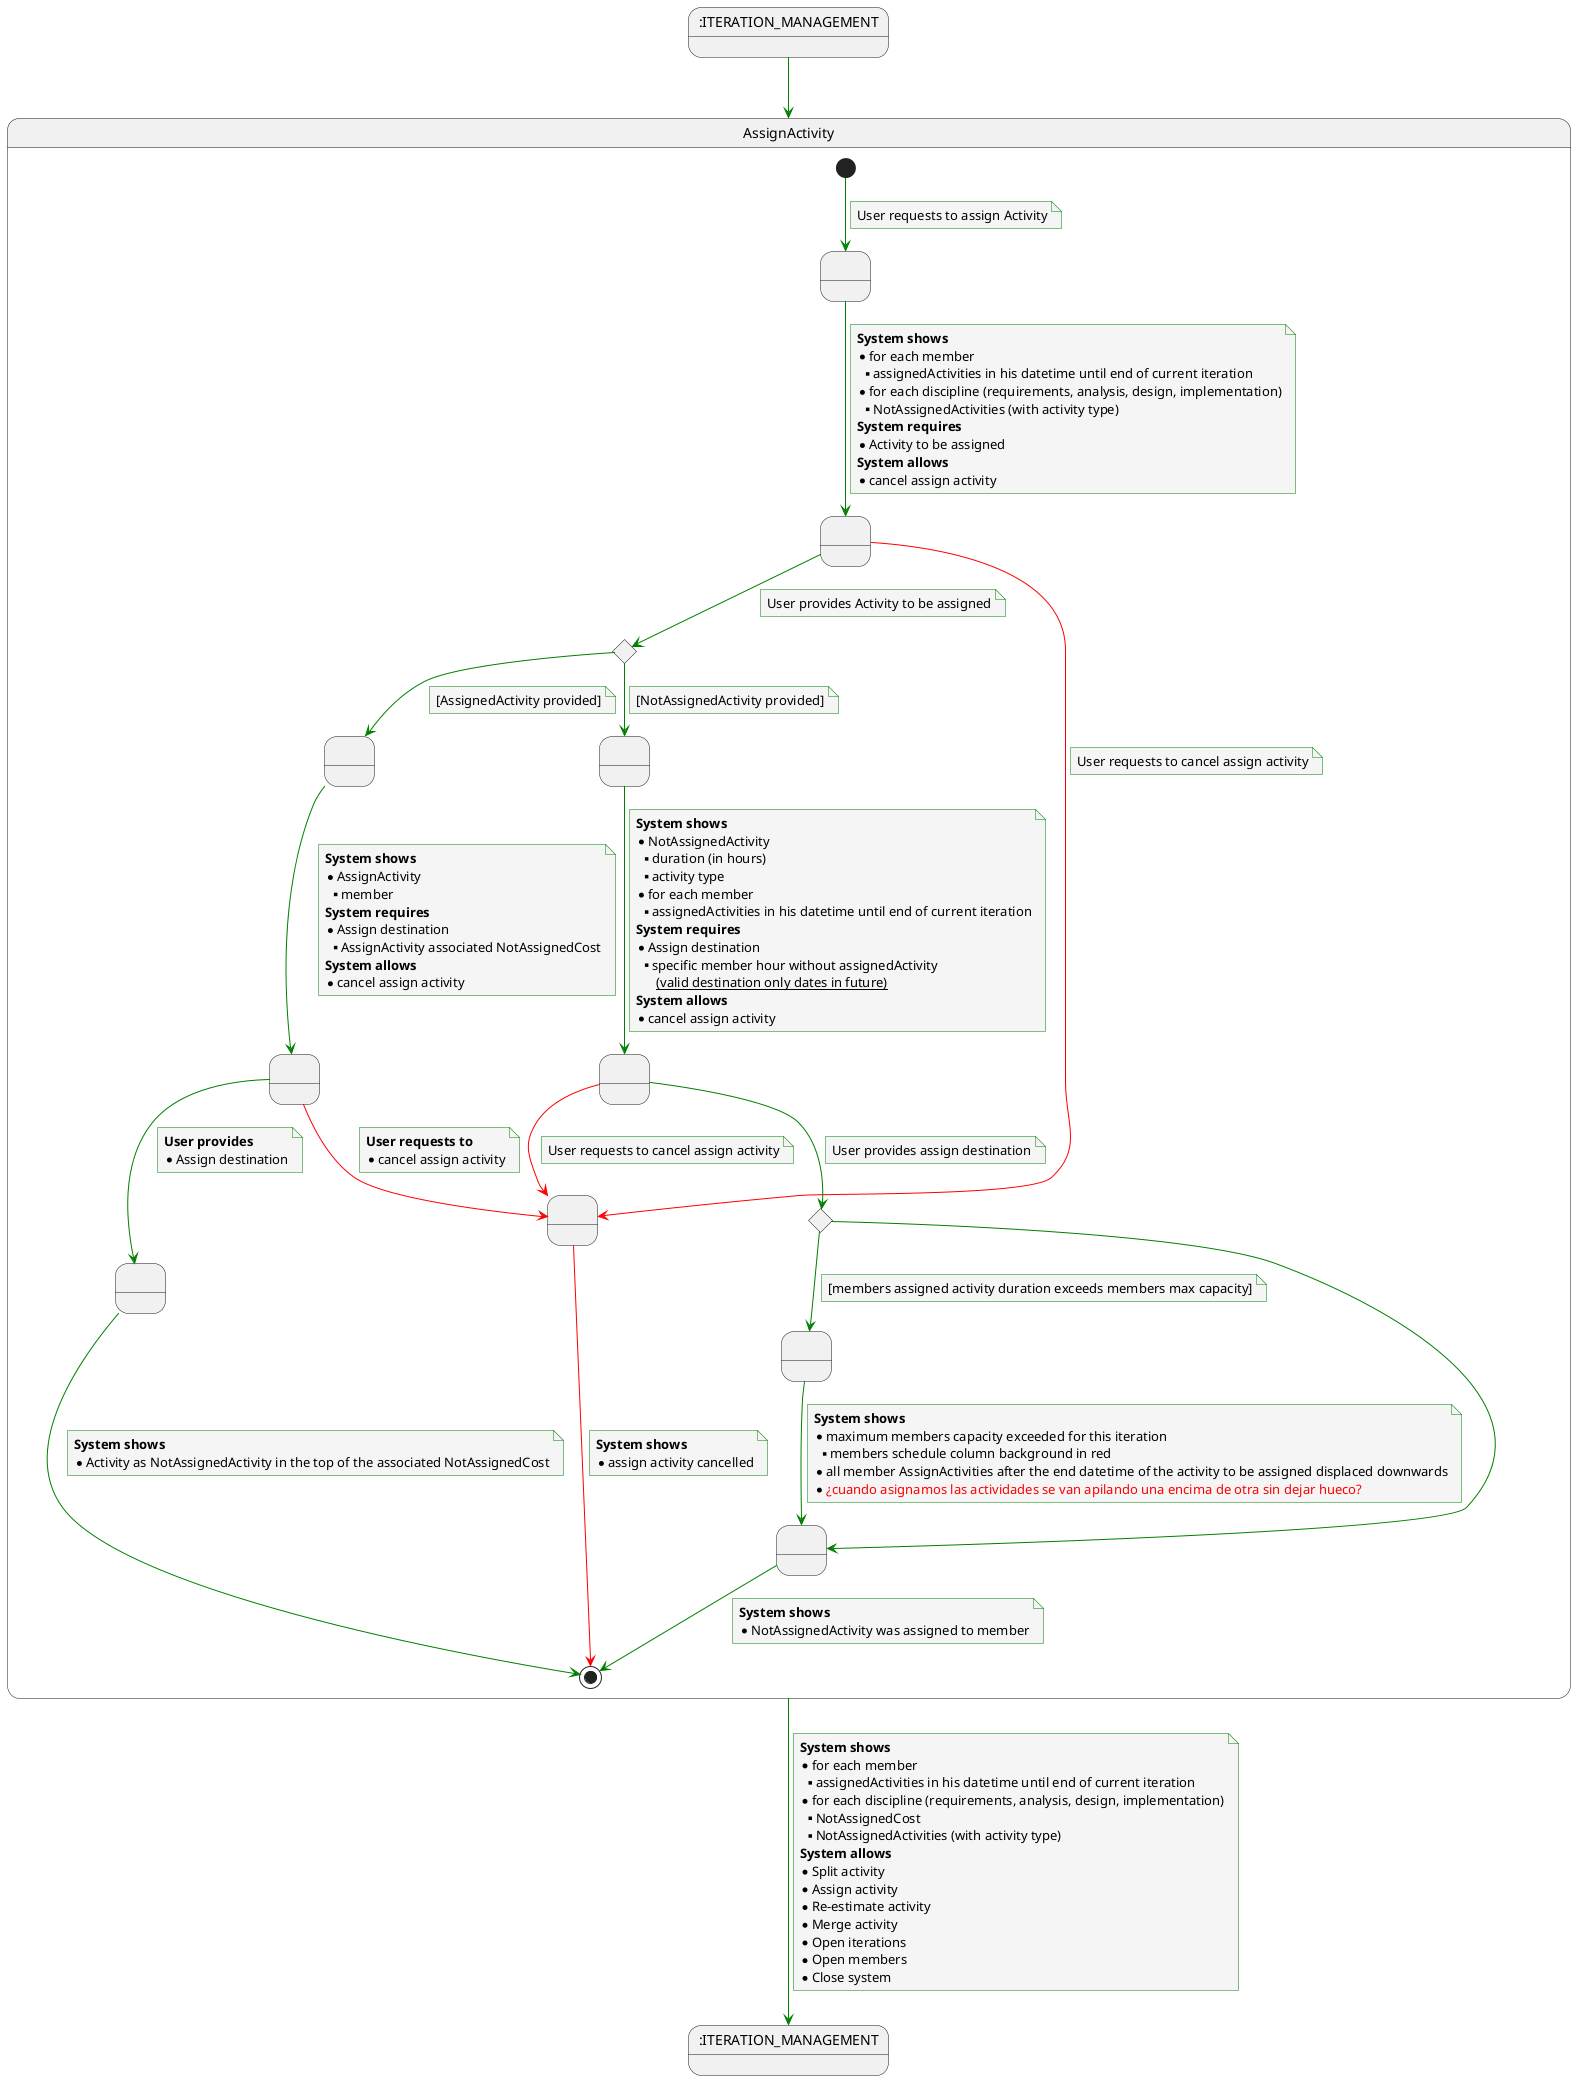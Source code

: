 @startuml

    skinparam {
        NoteBackgroundColor #whiteSmoke
        ArrowColor #green
        NoteBorderColor #green
    }

    state ITERATION_MANAGEMENT_START as ":ITERATION_MANAGEMENT"
    state ITERATION_MANAGEMENT_END as ":ITERATION_MANAGEMENT"

    ITERATION_MANAGEMENT_START -[#Green]-> AssignActivity

    state AssignActivity {
        state 1 as " "
        state 13 as " "
        state 14 as " "
        state 21 as " "
        state 22 as " "
        state 23 as " "
        state 24 as " "
        state 25 as " "
        state 26 as " "
        state 20 as " "
        state 2 <<choice>>
        state 15 <<choice>>


    [*] --> 1
    note on link
        User requests to assign Activity
    end note

    1 --> 13
    note on link
    <b>System shows</b>
    * for each member
    **assignedActivities in his datetime until end of current iteration
    * for each discipline (requirements, analysis, design, implementation)
    ** NotAssignedActivities (with activity type)
    <b>System requires</b>
    * Activity to be assigned
    <b>System allows</b>
    * cancel assign activity
    end note

    13 --> 2
    note on link
        User provides Activity to be assigned
    end note

    2 --> 23
    note on link
    [NotAssignedActivity provided]
    end note

    2 --> 24
    note on link
    [AssignedActivity provided]
    end note

    24 --> 25
    note on link
    <b>System shows</b>
    * AssignActivity
    ** member
    <b>System requires</b>
    * Assign destination
    ** AssignActivity associated NotAssignedCost
    <b>System allows</b>
    * cancel assign activity
    end note


    13 -[#red]-> 20
    note on link
        User requests to cancel assign activity
    end note

    25 -[#red]-> 20
    note on link
    <b>User requests to</b>
    * cancel assign activity
    end note

    25 --> 26
    note on link
    <b>User provides</b>
    * Assign destination
    end note

    26 --> [*]
    note on link
    <b>System shows</b>
    * Activity as NotAssignedActivity in the top of the associated NotAssignedCost
    end note


    23 --> 14
    note on link
    <b>System shows</b>
    * NotAssignedActivity
    ** duration (in hours)
    ** activity type
    * for each member
    **assignedActivities in his datetime until end of current iteration
    <b>System requires</b>
    * Assign destination
    ** specific member hour without assignedActivity
          __(valid destination only dates in future)__
    <b>System allows</b>
    * cancel assign activity
    end note

    14 -down-> 15
    note on link
        User provides assign destination
    end note

    15 --> 21
    note on link
    [members assigned activity duration exceeds members max capacity]
    end note

    21 --> 22
    note on link
    <b>System shows</b>
    * maximum members capacity exceeded for this iteration
    ** members schedule column background in red
    * all member AssignActivities after the end datetime of the activity to be assigned displaced downwards
    * <color:red>¿cuando asignamos las actividades se van apilando una encima de otra sin dejar hueco?</color>
    end note

    14 -[#red]-> 20
    note on link
        User requests to cancel assign activity
    end note

    20 -[#red]-> [*]
    note on link
         <b>System shows</b>
         * assign activity cancelled
    end note


    15 --> 22


    22 --> [*]
    note on link
    <b>System shows</b>
    * NotAssignedActivity was assigned to member
     end note

}
     AssignActivity --> ITERATION_MANAGEMENT_END
     note on link
          <b>System shows</b>
          * for each member
          **assignedActivities in his datetime until end of current iteration
          * for each discipline (requirements, analysis, design, implementation)
          ** NotAssignedCost
          ** NotAssignedActivities (with activity type)
          <b>System allows</b>
          * Split activity
          * Assign activity
          * Re-estimate activity
          * Merge activity
          * Open iterations
          * Open members
          * Close system
     end note

@enduml
